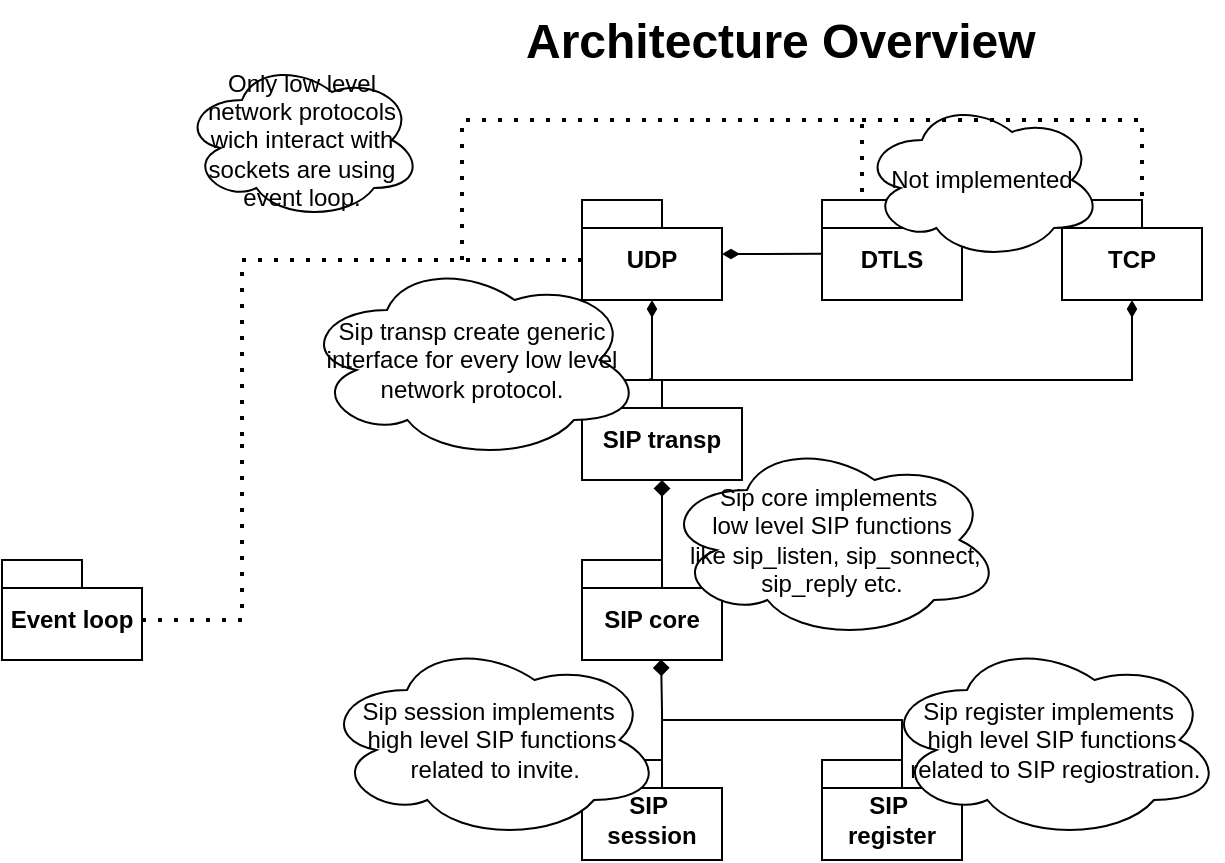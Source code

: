 <mxfile version="27.1.4" pages="2">
  <diagram id="IuXAi1eevMyLSQoJfHt3" name="Sip Overview">
    <mxGraphModel dx="1563" dy="931" grid="1" gridSize="10" guides="1" tooltips="1" connect="1" arrows="1" fold="1" page="1" pageScale="1" pageWidth="850" pageHeight="1100" math="0" shadow="0">
      <root>
        <mxCell id="0" />
        <mxCell id="1" parent="0" />
        <mxCell id="4DN_kyw4FJrjEmb9qZSz-11" value="TCP" style="shape=folder;fontStyle=1;spacingTop=10;tabWidth=40;tabHeight=14;tabPosition=left;html=1;whiteSpace=wrap;" vertex="1" parent="1">
          <mxGeometry x="300" y="100" width="70" height="50" as="geometry" />
        </mxCell>
        <mxCell id="YKyc-Dx4LvSBVfcNzGyH-1" value="&lt;h1 style=&quot;margin-top: 0px;&quot;&gt;Architecture Overview&lt;/h1&gt;" style="text;html=1;whiteSpace=wrap;overflow=hidden;rounded=0;" vertex="1" parent="1">
          <mxGeometry x="30" width="260" height="120" as="geometry" />
        </mxCell>
        <mxCell id="4DN_kyw4FJrjEmb9qZSz-4" value="" style="edgeStyle=orthogonalEdgeStyle;rounded=0;orthogonalLoop=1;jettySize=auto;html=1;endArrow=none;startFill=1;startArrow=diamondThin;entryX=0.419;entryY=-0.007;entryDx=0;entryDy=0;entryPerimeter=0;" edge="1" parent="1" source="4DN_kyw4FJrjEmb9qZSz-1" target="4DN_kyw4FJrjEmb9qZSz-3">
          <mxGeometry relative="1" as="geometry">
            <mxPoint x="95" y="180" as="targetPoint" />
            <Array as="points">
              <mxPoint x="95" y="190" />
            </Array>
          </mxGeometry>
        </mxCell>
        <mxCell id="4DN_kyw4FJrjEmb9qZSz-10" value="" style="edgeStyle=orthogonalEdgeStyle;rounded=0;orthogonalLoop=1;jettySize=auto;html=1;entryX=0.004;entryY=0.537;entryDx=0;entryDy=0;entryPerimeter=0;startArrow=diamondThin;startFill=1;endArrow=none;" edge="1" parent="1" source="4DN_kyw4FJrjEmb9qZSz-1" target="4DN_kyw4FJrjEmb9qZSz-6">
          <mxGeometry relative="1" as="geometry">
            <Array as="points">
              <mxPoint x="150" y="127" />
              <mxPoint x="150" y="127" />
            </Array>
          </mxGeometry>
        </mxCell>
        <mxCell id="4DN_kyw4FJrjEmb9qZSz-1" value="UDP" style="shape=folder;fontStyle=1;spacingTop=10;tabWidth=40;tabHeight=14;tabPosition=left;html=1;whiteSpace=wrap;" vertex="1" parent="1">
          <mxGeometry x="60" y="100" width="70" height="50" as="geometry" />
        </mxCell>
        <mxCell id="4DN_kyw4FJrjEmb9qZSz-2" value="SIP core" style="shape=folder;fontStyle=1;spacingTop=10;tabWidth=40;tabHeight=14;tabPosition=left;html=1;whiteSpace=wrap;" vertex="1" parent="1">
          <mxGeometry x="60" y="280" width="70" height="50" as="geometry" />
        </mxCell>
        <mxCell id="4DN_kyw4FJrjEmb9qZSz-5" value="" style="edgeStyle=orthogonalEdgeStyle;rounded=0;orthogonalLoop=1;jettySize=auto;html=1;startArrow=diamond;startFill=1;endArrow=none;" edge="1" parent="1" source="4DN_kyw4FJrjEmb9qZSz-3" target="4DN_kyw4FJrjEmb9qZSz-2">
          <mxGeometry relative="1" as="geometry">
            <Array as="points">
              <mxPoint x="100" y="270" />
              <mxPoint x="100" y="270" />
            </Array>
          </mxGeometry>
        </mxCell>
        <mxCell id="4DN_kyw4FJrjEmb9qZSz-3" value="SIP transp" style="shape=folder;fontStyle=1;spacingTop=10;tabWidth=40;tabHeight=14;tabPosition=left;html=1;whiteSpace=wrap;" vertex="1" parent="1">
          <mxGeometry x="60" y="190" width="80" height="50" as="geometry" />
        </mxCell>
        <mxCell id="4DN_kyw4FJrjEmb9qZSz-6" value="DTLS" style="shape=folder;fontStyle=1;spacingTop=10;tabWidth=40;tabHeight=14;tabPosition=left;html=1;whiteSpace=wrap;" vertex="1" parent="1">
          <mxGeometry x="180" y="100" width="70" height="50" as="geometry" />
        </mxCell>
        <mxCell id="4DN_kyw4FJrjEmb9qZSz-7" value="Not implemented" style="ellipse;shape=cloud;whiteSpace=wrap;html=1;" vertex="1" parent="1">
          <mxGeometry x="200" y="50" width="120" height="80" as="geometry" />
        </mxCell>
        <mxCell id="4DN_kyw4FJrjEmb9qZSz-12" value="" style="endArrow=diamondThin;html=1;rounded=0;entryX=0.5;entryY=1;entryDx=0;entryDy=0;entryPerimeter=0;exitX=0;exitY=0;exitDx=40;exitDy=0;exitPerimeter=0;startFill=0;startArrow=none;endFill=1;" edge="1" parent="1" source="4DN_kyw4FJrjEmb9qZSz-3" target="4DN_kyw4FJrjEmb9qZSz-11">
          <mxGeometry width="50" height="50" relative="1" as="geometry">
            <mxPoint x="100" y="180" as="sourcePoint" />
            <mxPoint x="190" y="170" as="targetPoint" />
            <Array as="points">
              <mxPoint x="335" y="190" />
            </Array>
          </mxGeometry>
        </mxCell>
        <mxCell id="4DN_kyw4FJrjEmb9qZSz-13" value="Sip core implements&amp;nbsp;&lt;div&gt;low level SIP functions&lt;/div&gt;&lt;div&gt;&amp;nbsp;like sip_listen, sip_sonnect, sip_reply etc.&lt;/div&gt;" style="ellipse;shape=cloud;whiteSpace=wrap;html=1;" vertex="1" parent="1">
          <mxGeometry x="100" y="220" width="170" height="100" as="geometry" />
        </mxCell>
        <mxCell id="4DN_kyw4FJrjEmb9qZSz-18" value="" style="edgeStyle=orthogonalEdgeStyle;rounded=0;orthogonalLoop=1;jettySize=auto;html=1;entryX=0.565;entryY=0.995;entryDx=0;entryDy=0;entryPerimeter=0;exitX=0;exitY=0;exitDx=40;exitDy=0;exitPerimeter=0;endArrow=diamond;startFill=0;endFill=1;" edge="1" parent="1" source="4DN_kyw4FJrjEmb9qZSz-14" target="4DN_kyw4FJrjEmb9qZSz-2">
          <mxGeometry relative="1" as="geometry" />
        </mxCell>
        <mxCell id="4DN_kyw4FJrjEmb9qZSz-14" value="SIP&amp;nbsp;&lt;div&gt;session&lt;/div&gt;" style="shape=folder;fontStyle=1;spacingTop=10;tabWidth=40;tabHeight=14;tabPosition=left;html=1;whiteSpace=wrap;" vertex="1" parent="1">
          <mxGeometry x="60" y="380" width="70" height="50" as="geometry" />
        </mxCell>
        <mxCell id="4DN_kyw4FJrjEmb9qZSz-15" value="Sip session implements&amp;nbsp;&lt;div&gt;high level SIP functions&lt;/div&gt;&lt;div&gt;&amp;nbsp;related to invite.&lt;/div&gt;" style="ellipse;shape=cloud;whiteSpace=wrap;html=1;" vertex="1" parent="1">
          <mxGeometry x="-70" y="320" width="170" height="100" as="geometry" />
        </mxCell>
        <mxCell id="4DN_kyw4FJrjEmb9qZSz-16" value="SIP&amp;nbsp;&lt;div&gt;register&lt;/div&gt;" style="shape=folder;fontStyle=1;spacingTop=10;tabWidth=40;tabHeight=14;tabPosition=left;html=1;whiteSpace=wrap;" vertex="1" parent="1">
          <mxGeometry x="180" y="380" width="70" height="50" as="geometry" />
        </mxCell>
        <mxCell id="4DN_kyw4FJrjEmb9qZSz-19" value="" style="endArrow=none;html=1;rounded=0;exitX=0;exitY=0;exitDx=40;exitDy=0;exitPerimeter=0;" edge="1" parent="1" source="4DN_kyw4FJrjEmb9qZSz-16">
          <mxGeometry width="50" height="50" relative="1" as="geometry">
            <mxPoint x="210" y="380" as="sourcePoint" />
            <mxPoint x="100" y="360" as="targetPoint" />
            <Array as="points">
              <mxPoint x="220" y="360" />
            </Array>
          </mxGeometry>
        </mxCell>
        <mxCell id="4DN_kyw4FJrjEmb9qZSz-20" value="Sip register implements&amp;nbsp;&lt;div&gt;high level SIP functions&lt;/div&gt;&lt;div&gt;&amp;nbsp;related to SIP regiostration.&lt;/div&gt;" style="ellipse;shape=cloud;whiteSpace=wrap;html=1;" vertex="1" parent="1">
          <mxGeometry x="210" y="320" width="170" height="100" as="geometry" />
        </mxCell>
        <mxCell id="AoV7cnLH2HYfHU9RmJqG-2" value="Event loop" style="shape=folder;fontStyle=1;spacingTop=10;tabWidth=40;tabHeight=14;tabPosition=left;html=1;whiteSpace=wrap;" vertex="1" parent="1">
          <mxGeometry x="-230" y="280" width="70" height="50" as="geometry" />
        </mxCell>
        <mxCell id="AoV7cnLH2HYfHU9RmJqG-6" value="" style="endArrow=none;dashed=1;html=1;dashPattern=1 3;strokeWidth=2;rounded=0;entryX=0;entryY=0;entryDx=0;entryDy=32;entryPerimeter=0;" edge="1" parent="1">
          <mxGeometry width="50" height="50" relative="1" as="geometry">
            <mxPoint x="-110" y="218" as="sourcePoint" />
            <mxPoint x="60" y="130" as="targetPoint" />
            <Array as="points">
              <mxPoint x="-110" y="130" />
            </Array>
          </mxGeometry>
        </mxCell>
        <mxCell id="AoV7cnLH2HYfHU9RmJqG-7" value="Only low level network protocols wich interact with sockets are using event loop." style="ellipse;shape=cloud;whiteSpace=wrap;html=1;" vertex="1" parent="1">
          <mxGeometry x="-140" y="30" width="120" height="80" as="geometry" />
        </mxCell>
        <mxCell id="AoV7cnLH2HYfHU9RmJqG-8" value="" style="endArrow=none;dashed=1;html=1;dashPattern=1 3;strokeWidth=2;rounded=0;" edge="1" parent="1">
          <mxGeometry width="50" height="50" relative="1" as="geometry">
            <mxPoint x="-160" y="310" as="sourcePoint" />
            <mxPoint x="-110" y="220" as="targetPoint" />
            <Array as="points">
              <mxPoint x="-110" y="310" />
            </Array>
          </mxGeometry>
        </mxCell>
        <mxCell id="AoV7cnLH2HYfHU9RmJqG-9" value="" style="endArrow=none;dashed=1;html=1;dashPattern=1 3;strokeWidth=2;rounded=0;entryX=0;entryY=0;entryDx=20;entryDy=0;entryPerimeter=0;" edge="1" parent="1" target="4DN_kyw4FJrjEmb9qZSz-6">
          <mxGeometry width="50" height="50" relative="1" as="geometry">
            <mxPoint y="130" as="sourcePoint" />
            <mxPoint x="50" y="80" as="targetPoint" />
            <Array as="points">
              <mxPoint y="60" />
              <mxPoint x="200" y="60" />
            </Array>
          </mxGeometry>
        </mxCell>
        <mxCell id="AoV7cnLH2HYfHU9RmJqG-10" value="" style="endArrow=none;dashed=1;html=1;dashPattern=1 3;strokeWidth=2;rounded=0;entryX=0;entryY=0;entryDx=40;entryDy=0;entryPerimeter=0;" edge="1" parent="1" target="4DN_kyw4FJrjEmb9qZSz-11">
          <mxGeometry width="50" height="50" relative="1" as="geometry">
            <mxPoint x="200" y="60" as="sourcePoint" />
            <mxPoint x="400" y="100" as="targetPoint" />
            <Array as="points">
              <mxPoint x="200" y="60" />
              <mxPoint x="340" y="60" />
            </Array>
          </mxGeometry>
        </mxCell>
        <mxCell id="hdkTb5bz-x_7p9uWzcBC-1" value="Sip transp create generic interface for every low level network protocol&lt;span style=&quot;background-color: transparent; color: light-dark(rgb(0, 0, 0), rgb(255, 255, 255));&quot;&gt;.&lt;/span&gt;" style="ellipse;shape=cloud;whiteSpace=wrap;html=1;" vertex="1" parent="1">
          <mxGeometry x="-80" y="130" width="170" height="100" as="geometry" />
        </mxCell>
      </root>
    </mxGraphModel>
  </diagram>
  <diagram name="Event loop" id="DYS4X43bdyaeCCeUCE0n">
    <mxGraphModel dx="1248" dy="2730" grid="1" gridSize="10" guides="1" tooltips="1" connect="1" arrows="1" fold="1" page="1" pageScale="1" pageWidth="850" pageHeight="1100" math="0" shadow="0">
      <root>
        <mxCell id="0" />
        <mxCell id="1" parent="0" />
        <mxCell id="8oikypdOr_yC_xlXZbeG-5" value="" style="endArrow=classic;html=1;rounded=0;curved=1;" parent="1" edge="1">
          <mxGeometry width="50" height="50" relative="1" as="geometry">
            <mxPoint x="150" y="-70" as="sourcePoint" />
            <mxPoint x="170" y="30" as="targetPoint" />
            <Array as="points">
              <mxPoint x="170" y="-10" />
              <mxPoint x="210" y="40" />
              <mxPoint x="360" y="50" />
              <mxPoint x="420" y="-10" />
              <mxPoint x="440" y="-100" />
              <mxPoint x="380" y="-180" />
              <mxPoint x="210" y="-170" />
              <mxPoint x="90" y="-110" />
            </Array>
          </mxGeometry>
        </mxCell>
        <mxCell id="8oikypdOr_yC_xlXZbeG-6" value="&lt;font style=&quot;font-size: 26px;&quot;&gt;Event Loop&lt;/font&gt;" style="text;html=1;align=center;verticalAlign=middle;whiteSpace=wrap;rounded=0;" parent="1" vertex="1">
          <mxGeometry x="170" y="-110" width="200" height="60" as="geometry" />
        </mxCell>
        <mxCell id="8oikypdOr_yC_xlXZbeG-7" value="&lt;h1 style=&quot;margin-top: 0px;&quot;&gt;Main axis of the project is Event Loop.&lt;/h1&gt;&lt;p&gt;&lt;br&gt;&lt;/p&gt;" style="text;html=1;whiteSpace=wrap;overflow=hidden;rounded=0;" parent="1" vertex="1">
          <mxGeometry x="40" y="-310" width="180" height="100" as="geometry" />
        </mxCell>
        <mxCell id="8oikypdOr_yC_xlXZbeG-9" value="TimerEvent" style="swimlane;fontStyle=0;childLayout=stackLayout;horizontal=1;startSize=30;horizontalStack=0;resizeParent=1;resizeParentMax=0;resizeLast=0;collapsible=1;marginBottom=0;whiteSpace=wrap;html=1;" parent="1" vertex="1">
          <mxGeometry x="100" y="80" width="140" height="110" as="geometry" />
        </mxCell>
        <mxCell id="8oikypdOr_yC_xlXZbeG-10" value="Allow interacting with Ua from the same machine" style="text;strokeColor=none;fillColor=none;align=left;verticalAlign=middle;spacingLeft=4;spacingRight=4;overflow=hidden;points=[[0,0.5],[1,0.5]];portConstraint=eastwest;rotatable=0;whiteSpace=wrap;html=1;" parent="8oikypdOr_yC_xlXZbeG-9" vertex="1">
          <mxGeometry y="30" width="140" height="50" as="geometry" />
        </mxCell>
        <mxCell id="8oikypdOr_yC_xlXZbeG-11" value="Uses linux timerfd" style="text;strokeColor=none;fillColor=none;align=left;verticalAlign=middle;spacingLeft=4;spacingRight=4;overflow=hidden;points=[[0,0.5],[1,0.5]];portConstraint=eastwest;rotatable=0;whiteSpace=wrap;html=1;" parent="8oikypdOr_yC_xlXZbeG-9" vertex="1">
          <mxGeometry y="80" width="140" height="30" as="geometry" />
        </mxCell>
        <mxCell id="8oikypdOr_yC_xlXZbeG-17" value="SocketEvent" style="swimlane;fontStyle=0;childLayout=stackLayout;horizontal=1;startSize=30;horizontalStack=0;resizeParent=1;resizeParentMax=0;resizeLast=0;collapsible=1;marginBottom=0;whiteSpace=wrap;html=1;" parent="1" vertex="1">
          <mxGeometry x="400" y="80" width="140" height="110" as="geometry" />
        </mxCell>
        <mxCell id="8oikypdOr_yC_xlXZbeG-18" value="Allow interacting with Ua from another machine" style="text;strokeColor=none;fillColor=none;align=left;verticalAlign=middle;spacingLeft=4;spacingRight=4;overflow=hidden;points=[[0,0.5],[1,0.5]];portConstraint=eastwest;rotatable=0;whiteSpace=wrap;html=1;" parent="8oikypdOr_yC_xlXZbeG-17" vertex="1">
          <mxGeometry y="30" width="140" height="50" as="geometry" />
        </mxCell>
        <mxCell id="8oikypdOr_yC_xlXZbeG-19" value="Uses bsd sockets" style="text;strokeColor=none;fillColor=none;align=left;verticalAlign=middle;spacingLeft=4;spacingRight=4;overflow=hidden;points=[[0,0.5],[1,0.5]];portConstraint=eastwest;rotatable=0;whiteSpace=wrap;html=1;" parent="8oikypdOr_yC_xlXZbeG-17" vertex="1">
          <mxGeometry y="80" width="140" height="30" as="geometry" />
        </mxCell>
        <mxCell id="8oikypdOr_yC_xlXZbeG-22" value="" style="endArrow=none;html=1;rounded=0;" parent="1" edge="1">
          <mxGeometry width="50" height="50" relative="1" as="geometry">
            <mxPoint x="30" y="220" as="sourcePoint" />
            <mxPoint x="590" y="220" as="targetPoint" />
          </mxGeometry>
        </mxCell>
        <mxCell id="awC3xR5aF0oG_H9M2n87-1" value="Receive data from another machine" style="text;html=1;align=center;verticalAlign=middle;whiteSpace=wrap;rounded=0;fontSize=17;" parent="1" vertex="1">
          <mxGeometry x="30" y="230" width="140" height="30" as="geometry" />
        </mxCell>
        <mxCell id="awC3xR5aF0oG_H9M2n87-9" value="" style="edgeStyle=orthogonalEdgeStyle;rounded=0;orthogonalLoop=1;jettySize=auto;html=1;" parent="1" source="awC3xR5aF0oG_H9M2n87-4" target="awC3xR5aF0oG_H9M2n87-5" edge="1">
          <mxGeometry relative="1" as="geometry" />
        </mxCell>
        <mxCell id="awC3xR5aF0oG_H9M2n87-4" value="Other machine wants to send us data" style="ellipse;whiteSpace=wrap;html=1;" parent="1" vertex="1">
          <mxGeometry x="220" y="270" width="120" height="80" as="geometry" />
        </mxCell>
        <mxCell id="awC3xR5aF0oG_H9M2n87-10" value="" style="edgeStyle=orthogonalEdgeStyle;rounded=0;orthogonalLoop=1;jettySize=auto;html=1;" parent="1" source="awC3xR5aF0oG_H9M2n87-5" target="awC3xR5aF0oG_H9M2n87-7" edge="1">
          <mxGeometry relative="1" as="geometry" />
        </mxCell>
        <mxCell id="awC3xR5aF0oG_H9M2n87-5" value="Event loop wakes up" style="rounded=1;whiteSpace=wrap;html=1;" parent="1" vertex="1">
          <mxGeometry x="220" y="410" width="120" height="60" as="geometry" />
        </mxCell>
        <mxCell id="awC3xR5aF0oG_H9M2n87-12" value="" style="edgeStyle=orthogonalEdgeStyle;rounded=0;orthogonalLoop=1;jettySize=auto;html=1;" parent="1" source="awC3xR5aF0oG_H9M2n87-7" edge="1">
          <mxGeometry relative="1" as="geometry">
            <mxPoint x="450" y="640" as="targetPoint" />
          </mxGeometry>
        </mxCell>
        <mxCell id="awC3xR5aF0oG_H9M2n87-7" value="What is event type?" style="rhombus;whiteSpace=wrap;html=1;" parent="1" vertex="1">
          <mxGeometry x="215" y="520" width="130" height="100" as="geometry" />
        </mxCell>
        <mxCell id="awC3xR5aF0oG_H9M2n87-15" value="" style="edgeStyle=orthogonalEdgeStyle;rounded=0;orthogonalLoop=1;jettySize=auto;html=1;" parent="1" source="awC3xR5aF0oG_H9M2n87-8" target="awC3xR5aF0oG_H9M2n87-14" edge="1">
          <mxGeometry relative="1" as="geometry" />
        </mxCell>
        <mxCell id="awC3xR5aF0oG_H9M2n87-8" value="Accept connection&lt;div&gt;and create new socket event for connection&lt;/div&gt;" style="rounded=1;whiteSpace=wrap;html=1;" parent="1" vertex="1">
          <mxGeometry x="390" y="780" width="120" height="60" as="geometry" />
        </mxCell>
        <mxCell id="awC3xR5aF0oG_H9M2n87-13" value="SocketEvent" style="text;html=1;align=center;verticalAlign=middle;whiteSpace=wrap;rounded=0;" parent="1" vertex="1">
          <mxGeometry x="360" y="535" width="60" height="30" as="geometry" />
        </mxCell>
        <mxCell id="awC3xR5aF0oG_H9M2n87-18" value="" style="edgeStyle=orthogonalEdgeStyle;rounded=0;orthogonalLoop=1;jettySize=auto;html=1;" parent="1" source="awC3xR5aF0oG_H9M2n87-14" target="awC3xR5aF0oG_H9M2n87-17" edge="1">
          <mxGeometry relative="1" as="geometry" />
        </mxCell>
        <mxCell id="awC3xR5aF0oG_H9M2n87-14" value="Create timeout timer&lt;div&gt;event for connection&lt;/div&gt;" style="rounded=1;whiteSpace=wrap;html=1;" parent="1" vertex="1">
          <mxGeometry x="390" y="920" width="120" height="60" as="geometry" />
        </mxCell>
        <mxCell id="awC3xR5aF0oG_H9M2n87-17" value="Wait for data from another machine" style="ellipse;whiteSpace=wrap;html=1;" parent="1" vertex="1">
          <mxGeometry x="390" y="1060" width="120" height="80" as="geometry" />
        </mxCell>
        <mxCell id="awC3xR5aF0oG_H9M2n87-19" value="" style="edgeStyle=orthogonalEdgeStyle;rounded=0;orthogonalLoop=1;jettySize=auto;html=1;" parent="1" source="awC3xR5aF0oG_H9M2n87-20" target="awC3xR5aF0oG_H9M2n87-22" edge="1">
          <mxGeometry relative="1" as="geometry" />
        </mxCell>
        <mxCell id="awC3xR5aF0oG_H9M2n87-20" value="Other machine send us data" style="ellipse;whiteSpace=wrap;html=1;" parent="1" vertex="1">
          <mxGeometry x="235" y="1210" width="120" height="80" as="geometry" />
        </mxCell>
        <mxCell id="awC3xR5aF0oG_H9M2n87-21" value="" style="edgeStyle=orthogonalEdgeStyle;rounded=0;orthogonalLoop=1;jettySize=auto;html=1;" parent="1" source="awC3xR5aF0oG_H9M2n87-22" target="awC3xR5aF0oG_H9M2n87-24" edge="1">
          <mxGeometry relative="1" as="geometry" />
        </mxCell>
        <mxCell id="awC3xR5aF0oG_H9M2n87-22" value="Event loop wakes up" style="rounded=1;whiteSpace=wrap;html=1;" parent="1" vertex="1">
          <mxGeometry x="235" y="1350" width="120" height="60" as="geometry" />
        </mxCell>
        <mxCell id="awC3xR5aF0oG_H9M2n87-23" value="" style="edgeStyle=orthogonalEdgeStyle;rounded=0;orthogonalLoop=1;jettySize=auto;html=1;" parent="1" source="awC3xR5aF0oG_H9M2n87-24" target="awC3xR5aF0oG_H9M2n87-26" edge="1">
          <mxGeometry relative="1" as="geometry">
            <mxPoint x="505" y="1510" as="targetPoint" />
          </mxGeometry>
        </mxCell>
        <mxCell id="awC3xR5aF0oG_H9M2n87-24" value="What is event type?" style="rhombus;whiteSpace=wrap;html=1;" parent="1" vertex="1">
          <mxGeometry x="230" y="1460" width="130" height="100" as="geometry" />
        </mxCell>
        <mxCell id="awC3xR5aF0oG_H9M2n87-25" value="" style="edgeStyle=orthogonalEdgeStyle;rounded=0;orthogonalLoop=1;jettySize=auto;html=1;" parent="1" source="awC3xR5aF0oG_H9M2n87-26" target="awC3xR5aF0oG_H9M2n87-29" edge="1">
          <mxGeometry relative="1" as="geometry" />
        </mxCell>
        <mxCell id="awC3xR5aF0oG_H9M2n87-26" value="Accept connection&lt;div&gt;and create new socket event for connection&lt;/div&gt;" style="rounded=1;whiteSpace=wrap;html=1;" parent="1" vertex="1">
          <mxGeometry x="405" y="1580" width="120" height="60" as="geometry" />
        </mxCell>
        <mxCell id="awC3xR5aF0oG_H9M2n87-27" value="SocketEvent" style="text;html=1;align=center;verticalAlign=middle;whiteSpace=wrap;rounded=0;" parent="1" vertex="1">
          <mxGeometry x="375" y="1475" width="60" height="30" as="geometry" />
        </mxCell>
        <mxCell id="awC3xR5aF0oG_H9M2n87-28" value="" style="edgeStyle=orthogonalEdgeStyle;rounded=0;orthogonalLoop=1;jettySize=auto;html=1;" parent="1" source="awC3xR5aF0oG_H9M2n87-29" target="awC3xR5aF0oG_H9M2n87-30" edge="1">
          <mxGeometry relative="1" as="geometry" />
        </mxCell>
        <mxCell id="awC3xR5aF0oG_H9M2n87-29" value="Create timeout timer&lt;div&gt;event for connection&lt;/div&gt;" style="rounded=1;whiteSpace=wrap;html=1;" parent="1" vertex="1">
          <mxGeometry x="405" y="1720" width="120" height="60" as="geometry" />
        </mxCell>
        <mxCell id="awC3xR5aF0oG_H9M2n87-30" value="Wait for data from another machine" style="ellipse;whiteSpace=wrap;html=1;" parent="1" vertex="1">
          <mxGeometry x="405" y="1860" width="120" height="80" as="geometry" />
        </mxCell>
        <mxCell id="awC3xR5aF0oG_H9M2n87-40" value="" style="edgeStyle=orthogonalEdgeStyle;rounded=0;orthogonalLoop=1;jettySize=auto;html=1;" parent="1" edge="1">
          <mxGeometry relative="1" as="geometry">
            <mxPoint x="449.66" y="700" as="sourcePoint" />
            <mxPoint x="449.66" y="780" as="targetPoint" />
          </mxGeometry>
        </mxCell>
        <mxCell id="awC3xR5aF0oG_H9M2n87-49" value="" style="edgeStyle=orthogonalEdgeStyle;rounded=0;orthogonalLoop=1;jettySize=auto;html=1;" parent="1" source="awC3xR5aF0oG_H9M2n87-41" target="awC3xR5aF0oG_H9M2n87-44" edge="1">
          <mxGeometry relative="1" as="geometry">
            <mxPoint x="255" y="685" as="targetPoint" />
          </mxGeometry>
        </mxCell>
        <mxCell id="awC3xR5aF0oG_H9M2n87-41" value="What is socket transport?" style="rhombus;whiteSpace=wrap;html=1;" parent="1" vertex="1">
          <mxGeometry x="392.5" y="640" width="115" height="90" as="geometry" />
        </mxCell>
        <mxCell id="awC3xR5aF0oG_H9M2n87-44" value="Return transp not supported error." style="ellipse;whiteSpace=wrap;html=1;" parent="1" vertex="1">
          <mxGeometry x="240" y="770" width="120" height="80" as="geometry" />
        </mxCell>
        <mxCell id="awC3xR5aF0oG_H9M2n87-45" value="UDP" style="text;html=1;align=center;verticalAlign=middle;whiteSpace=wrap;rounded=0;" parent="1" vertex="1">
          <mxGeometry x="450" y="720" width="60" height="30" as="geometry" />
        </mxCell>
        <mxCell id="awC3xR5aF0oG_H9M2n87-50" value="We need some kind of transport layer." style="ellipse;shape=cloud;whiteSpace=wrap;html=1;" parent="1" vertex="1">
          <mxGeometry x="510" y="610" width="130" height="100" as="geometry" />
        </mxCell>
        <mxCell id="awC3xR5aF0oG_H9M2n87-52" value="" style="edgeStyle=orthogonalEdgeStyle;rounded=0;orthogonalLoop=1;jettySize=auto;html=1;" parent="1" edge="1">
          <mxGeometry relative="1" as="geometry">
            <mxPoint x="215.003" y="570" as="sourcePoint" />
            <mxPoint x="110.003" y="640" as="targetPoint" />
          </mxGeometry>
        </mxCell>
        <mxCell id="awC3xR5aF0oG_H9M2n87-53" value="TimerEvent" style="text;html=1;align=center;verticalAlign=middle;whiteSpace=wrap;rounded=0;flipH=1;" parent="1" vertex="1">
          <mxGeometry x="124.52" y="535" width="60" height="30" as="geometry" />
        </mxCell>
        <mxCell id="awC3xR5aF0oG_H9M2n87-54" value="Process timer." style="ellipse;whiteSpace=wrap;html=1;" parent="1" vertex="1">
          <mxGeometry x="50" y="640" width="120" height="80" as="geometry" />
        </mxCell>
      </root>
    </mxGraphModel>
  </diagram>
</mxfile>
